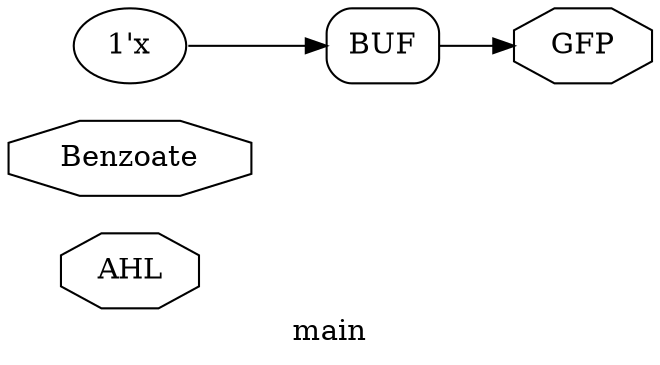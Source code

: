 digraph "main" {
label="main";
rankdir="LR";
remincross=true;
n1 [ shape=octagon, label="AHL", color="black", fontcolor="black" ];
n2 [ shape=octagon, label="Benzoate", color="black", fontcolor="black" ];
n3 [ shape=octagon, label="GFP", color="black", fontcolor="black" ];
v0 [ label="1'x" ];
x1 [shape=box, style=rounded, label="BUF"];
x1:e:e -> n3:w [color="black", label=""];
v0:e -> x1:w:w [color="black", label=""];
}
